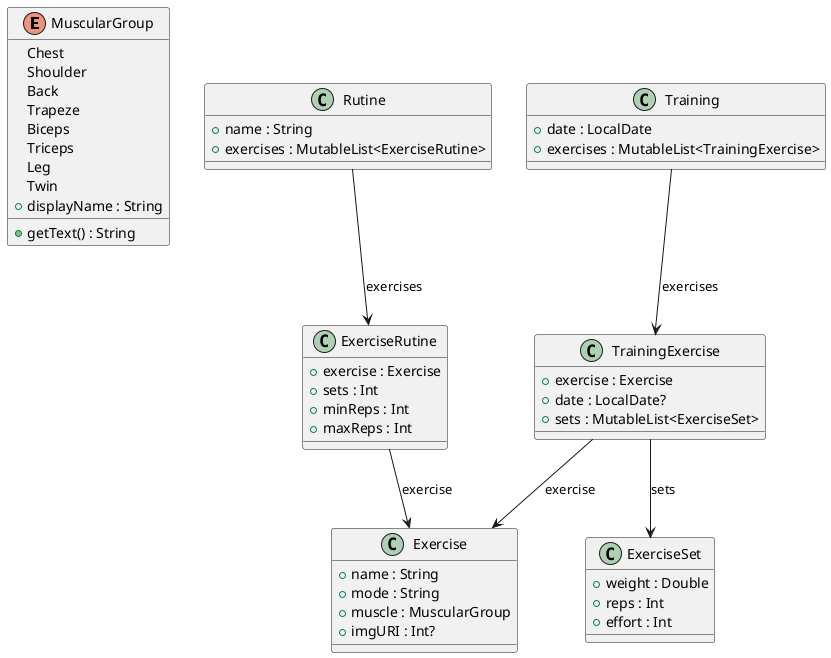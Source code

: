 @startuml

' Enum class MuscularGroup with display name property
enum MuscularGroup {
    Chest
    Shoulder
    Back
    Trapeze
    Biceps
    Triceps
    Leg
    Twin
    + displayName : String
    + getText() : String
}

' Class Exercise with properties and association to MuscularGroup
class Exercise {
    + name : String
    + mode : String
    + muscle : MuscularGroup
    + imgURI : Int?
}

' Class ExerciseRutine with association to Exercise
class ExerciseRutine {
    + exercise : Exercise
    + sets : Int
    + minReps : Int
    + maxReps : Int
}

' Class Rutine with association to ExerciseRutine
class Rutine {
    + name : String
    + exercises : MutableList<ExerciseRutine>
}

' Class ExerciseSet with weight, reps, and effort properties
class ExerciseSet {
    + weight : Double
    + reps : Int
    + effort : Int
}

' Class TrainingExercise with association to Exercise and ExerciseSet
class TrainingExercise {
    + exercise : Exercise
    + date : LocalDate?
    + sets : MutableList<ExerciseSet>
}

' Class Training with association to TrainingExercise
class Training {
    + date : LocalDate
    + exercises : MutableList<TrainingExercise>
}

' Associations between classes
ExerciseRutine --> Exercise : exercise
Rutine --> ExerciseRutine : exercises
TrainingExercise --> Exercise : exercise
TrainingExercise --> ExerciseSet : sets
Training --> TrainingExercise : exercises

@enduml
